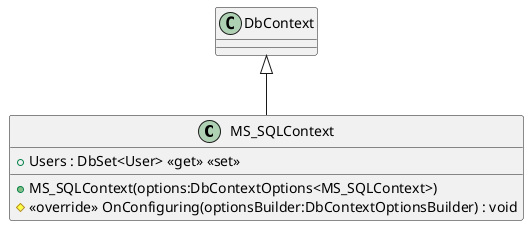 @startuml
class MS_SQLContext {
    + Users : DbSet<User> <<get>> <<set>>
    + MS_SQLContext(options:DbContextOptions<MS_SQLContext>)
    # <<override>> OnConfiguring(optionsBuilder:DbContextOptionsBuilder) : void
}
DbContext <|-- MS_SQLContext
@enduml
